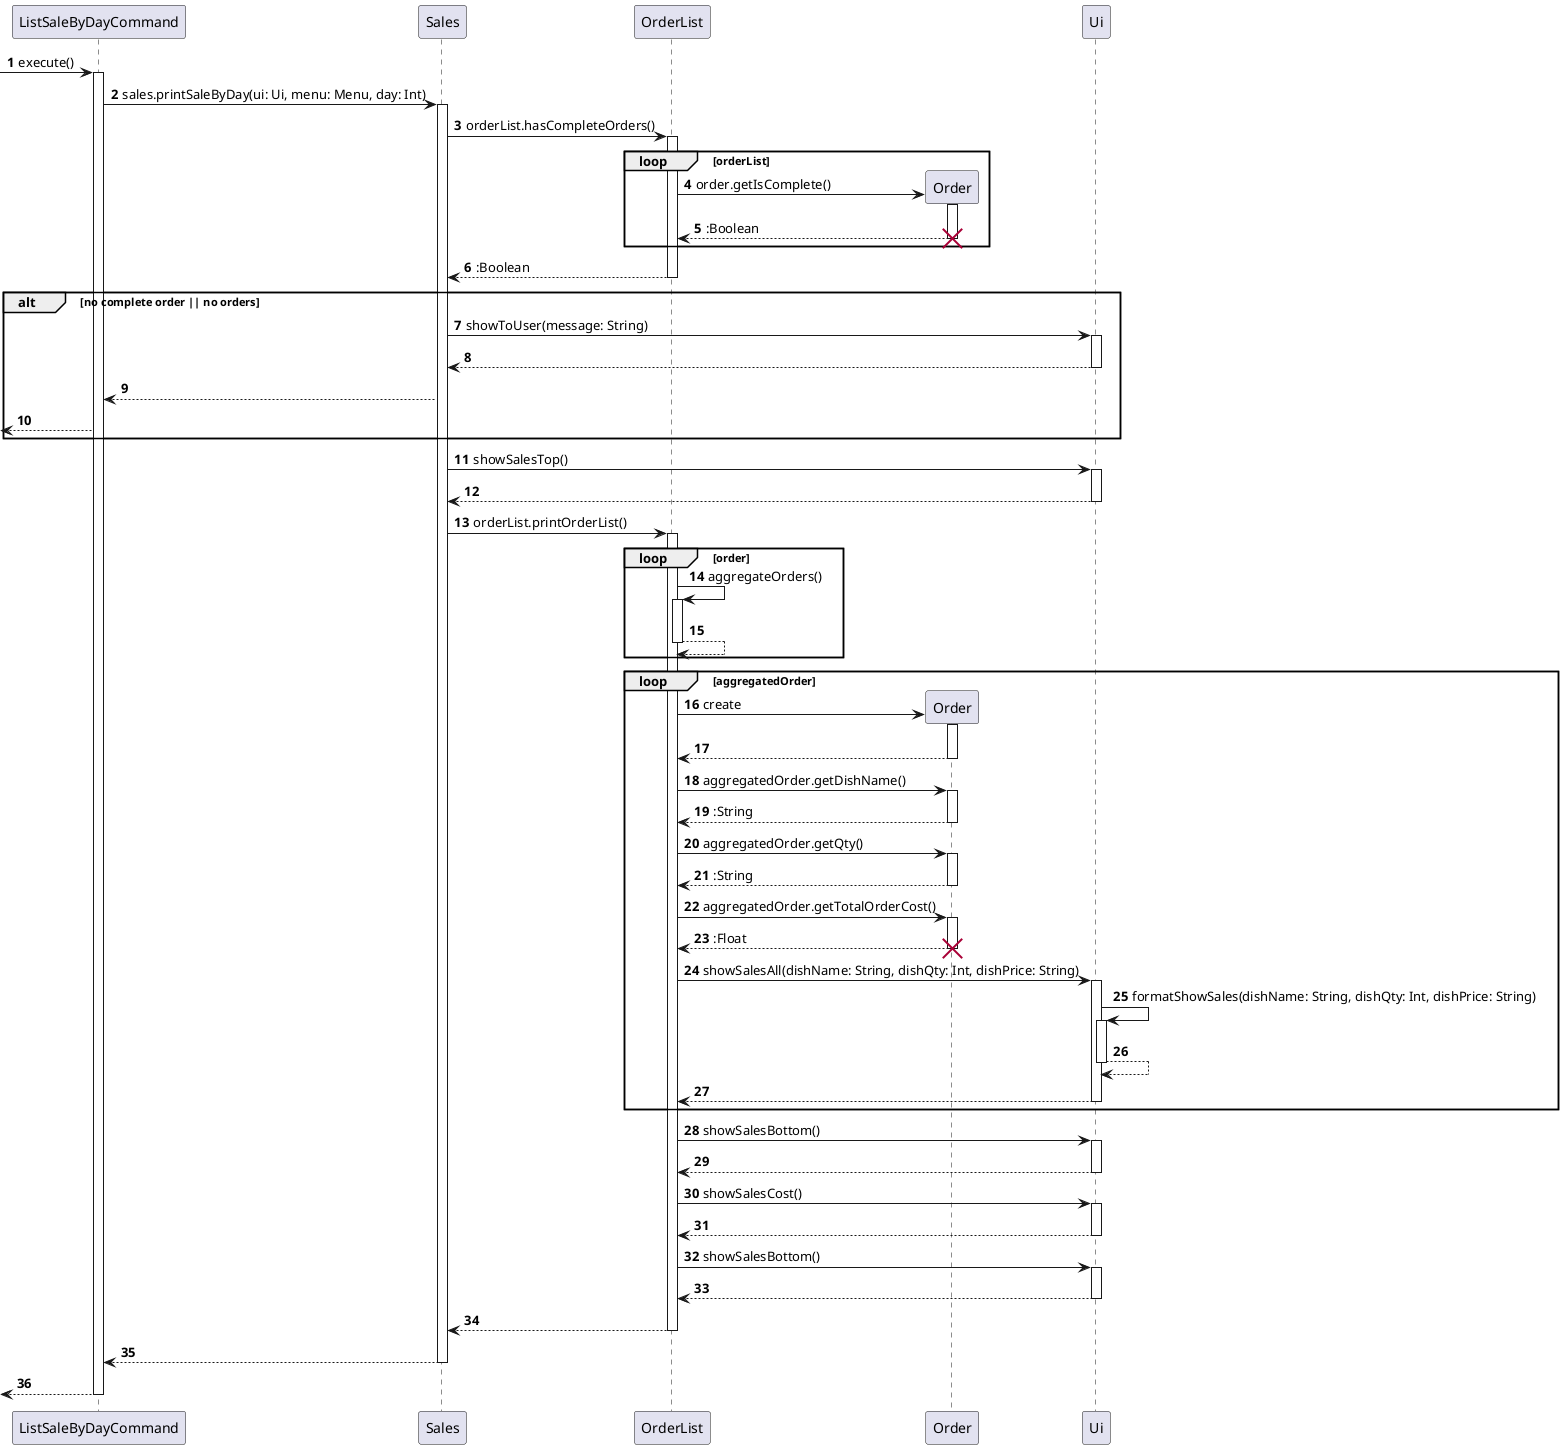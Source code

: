 @startuml
!define COMMAND class ListSaleByDayCommand
!define SALES class Sales
!define ORDERLIST class OrderList
!define ORDER class Order
!define UI class Ui

autonumber

 -> ListSaleByDayCommand: execute()

activate ListSaleByDayCommand
ListSaleByDayCommand -> Sales: sales.printSaleByDay(ui: Ui, menu: Menu, day: Int)
activate Sales
Sales -> OrderList: orderList.hasCompleteOrders()

activate OrderList
loop orderList
OrderList -> Order ** : order.getIsComplete()
activate Order
return :Boolean
destroy Order
end loop
return :Boolean

alt no complete order || no orders
Sales -> Ui : showToUser(message: String)
activate Ui
return
Sales --> ListSaleByDayCommand
<-- ListSaleByDayCommand
end alt

Sales -> Ui: showSalesTop()
activate Ui
return
Sales -> OrderList: orderList.printOrderList()
activate OrderList

loop order
OrderList -> OrderList: aggregateOrders()
activate OrderList
return
end loop

loop aggregatedOrder
OrderList -> Order **:create
activate Order
return
OrderList -> Order: aggregatedOrder.getDishName()
activate Order
return :String
OrderList -> Order: aggregatedOrder.getQty()
activate Order
return :String
OrderList -> Order: aggregatedOrder.getTotalOrderCost()
activate Order
return :Float
destroy Order
OrderList -> Ui: showSalesAll(dishName: String, dishQty: Int, dishPrice: String)
activate Ui
Ui -> Ui: formatShowSales(dishName: String, dishQty: Int, dishPrice: String)
activate Ui
return
return
end loop
OrderList -> Ui: showSalesBottom()
activate Ui
return
OrderList -> Ui: showSalesCost()
activate Ui
return
OrderList -> Ui: showSalesBottom()
activate Ui
return
return
return
return

@enduml